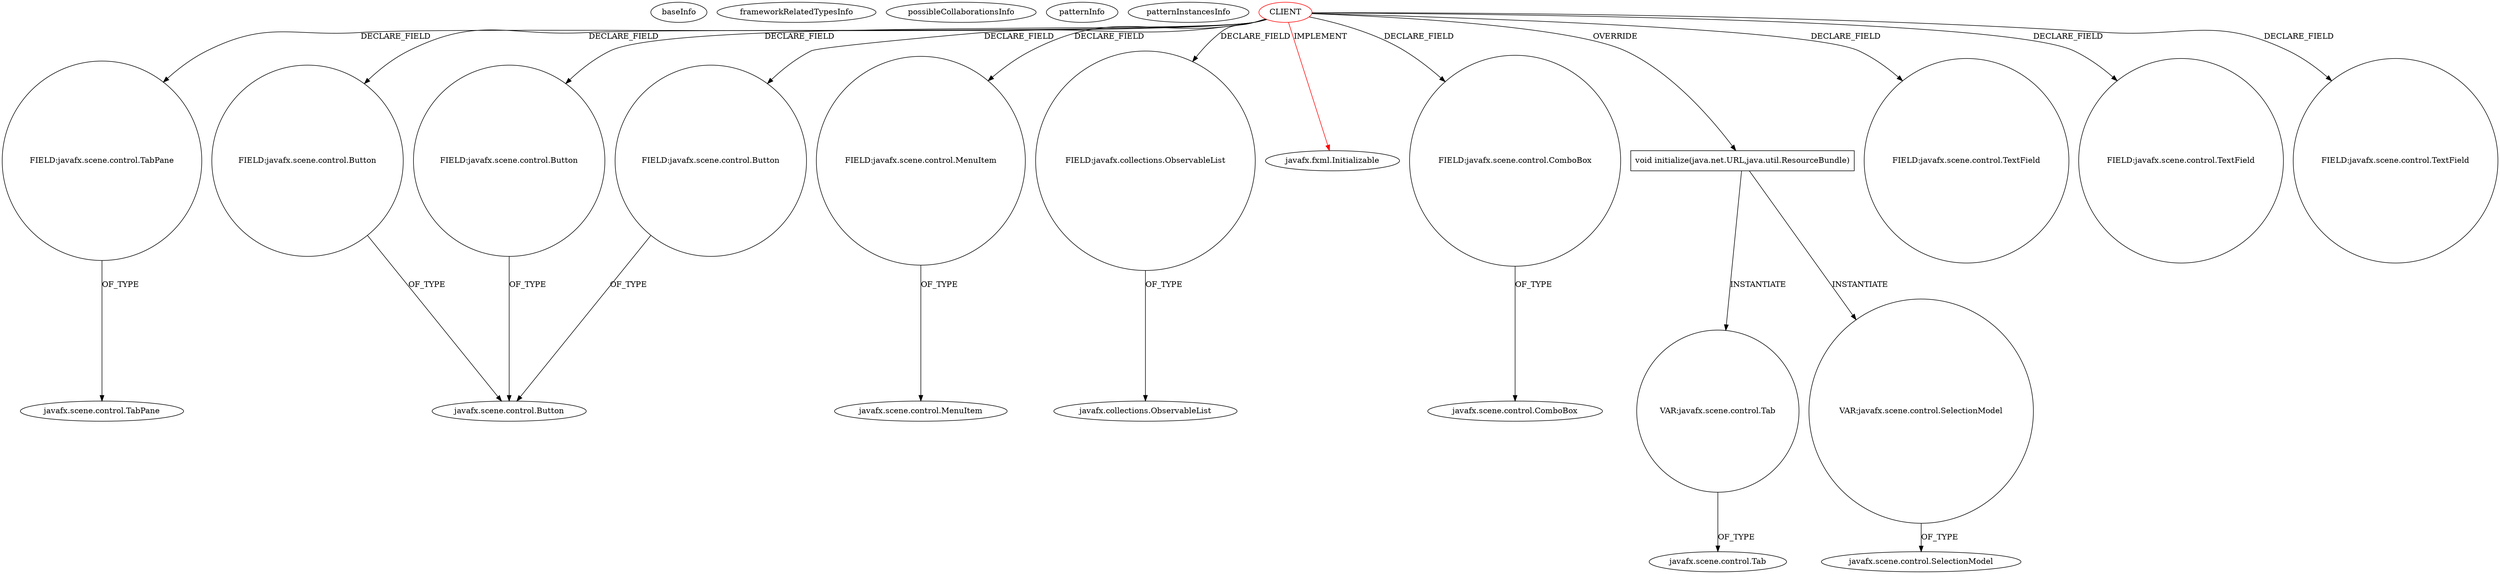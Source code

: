 digraph {
baseInfo[graphId=2126,category="pattern",isAnonymous=false,possibleRelation=false]
frameworkRelatedTypesInfo[0="javafx.fxml.Initializable"]
possibleCollaborationsInfo[]
patternInfo[frequency=2.0,patternRootClient=0]
patternInstancesInfo[0="hock323-eventManager~/hock323-eventManager/EventManager-master/src/eventManager/controller/pokerTournament/TournamentController.java~TournamentController~3009",1="JoshuaHanrahan-DVDCollectionApp~/JoshuaHanrahan-DVDCollectionApp/DVDCollectionApp-master/src/dvdcollectionapp/view/DvdcollectionappfxmlController.java~DvdcollectionappfxmlController~728"]
4[label="FIELD:javafx.scene.control.TabPane",vertexType="FIELD_DECLARATION",isFrameworkType=false,shape=circle]
0[label="CLIENT",vertexType="ROOT_CLIENT_CLASS_DECLARATION",isFrameworkType=false,color=red]
50[label="FIELD:javafx.scene.control.Button",vertexType="FIELD_DECLARATION",isFrameworkType=false,shape=circle]
44[label="FIELD:javafx.scene.control.Button",vertexType="FIELD_DECLARATION",isFrameworkType=false,shape=circle]
18[label="FIELD:javafx.scene.control.MenuItem",vertexType="FIELD_DECLARATION",isFrameworkType=false,shape=circle]
8[label="FIELD:javafx.scene.control.Button",vertexType="FIELD_DECLARATION",isFrameworkType=false,shape=circle]
2[label="FIELD:javafx.collections.ObservableList",vertexType="FIELD_DECLARATION",isFrameworkType=false,shape=circle]
3[label="javafx.collections.ObservableList",vertexType="FRAMEWORK_INTERFACE_TYPE",isFrameworkType=false]
11[label="javafx.scene.control.MenuItem",vertexType="FRAMEWORK_CLASS_TYPE",isFrameworkType=false]
5[label="javafx.scene.control.TabPane",vertexType="FRAMEWORK_CLASS_TYPE",isFrameworkType=false]
1[label="javafx.fxml.Initializable",vertexType="FRAMEWORK_INTERFACE_TYPE",isFrameworkType=false]
24[label="FIELD:javafx.scene.control.ComboBox",vertexType="FIELD_DECLARATION",isFrameworkType=false,shape=circle]
66[label="void initialize(java.net.URL,java.util.ResourceBundle)",vertexType="OVERRIDING_METHOD_DECLARATION",isFrameworkType=false,shape=box]
113[label="VAR:javafx.scene.control.SelectionModel",vertexType="VARIABLE_EXPRESION",isFrameworkType=false,shape=circle]
100[label="javafx.scene.control.SelectionModel",vertexType="FRAMEWORK_CLASS_TYPE",isFrameworkType=false]
107[label="VAR:javafx.scene.control.Tab",vertexType="VARIABLE_EXPRESION",isFrameworkType=false,shape=circle]
13[label="javafx.scene.control.Tab",vertexType="FRAMEWORK_CLASS_TYPE",isFrameworkType=false]
9[label="javafx.scene.control.Button",vertexType="FRAMEWORK_CLASS_TYPE",isFrameworkType=false]
25[label="javafx.scene.control.ComboBox",vertexType="FRAMEWORK_CLASS_TYPE",isFrameworkType=false]
40[label="FIELD:javafx.scene.control.TextField",vertexType="FIELD_DECLARATION",isFrameworkType=false,shape=circle]
6[label="FIELD:javafx.scene.control.TextField",vertexType="FIELD_DECLARATION",isFrameworkType=false,shape=circle]
64[label="FIELD:javafx.scene.control.TextField",vertexType="FIELD_DECLARATION",isFrameworkType=false,shape=circle]
0->18[label="DECLARE_FIELD"]
0->24[label="DECLARE_FIELD"]
0->64[label="DECLARE_FIELD"]
8->9[label="OF_TYPE"]
66->107[label="INSTANTIATE"]
4->5[label="OF_TYPE"]
0->66[label="OVERRIDE"]
0->40[label="DECLARE_FIELD"]
2->3[label="OF_TYPE"]
66->113[label="INSTANTIATE"]
0->44[label="DECLARE_FIELD"]
18->11[label="OF_TYPE"]
113->100[label="OF_TYPE"]
107->13[label="OF_TYPE"]
24->25[label="OF_TYPE"]
0->2[label="DECLARE_FIELD"]
0->6[label="DECLARE_FIELD"]
0->1[label="IMPLEMENT",color=red]
0->50[label="DECLARE_FIELD"]
0->8[label="DECLARE_FIELD"]
50->9[label="OF_TYPE"]
0->4[label="DECLARE_FIELD"]
44->9[label="OF_TYPE"]
}
